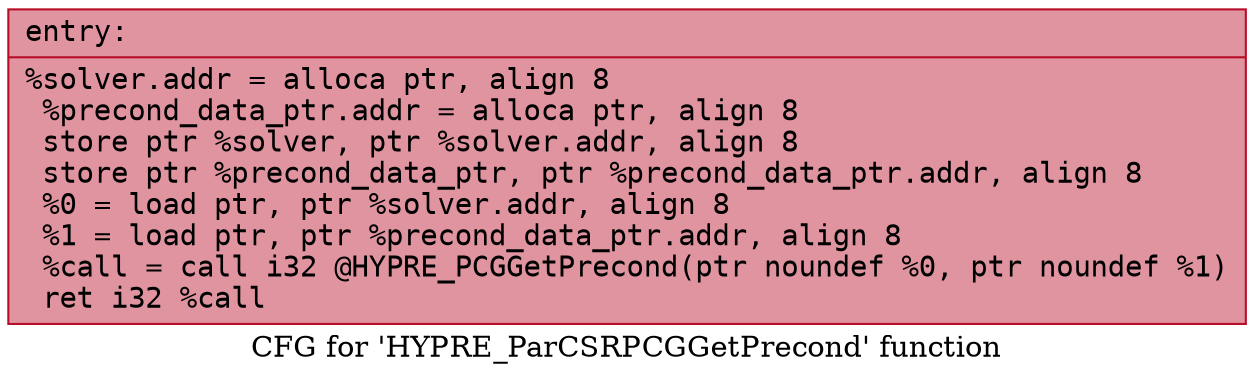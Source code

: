 digraph "CFG for 'HYPRE_ParCSRPCGGetPrecond' function" {
	label="CFG for 'HYPRE_ParCSRPCGGetPrecond' function";

	Node0x55f91b63a2e0 [shape=record,color="#b70d28ff", style=filled, fillcolor="#b70d2870" fontname="Courier",label="{entry:\l|  %solver.addr = alloca ptr, align 8\l  %precond_data_ptr.addr = alloca ptr, align 8\l  store ptr %solver, ptr %solver.addr, align 8\l  store ptr %precond_data_ptr, ptr %precond_data_ptr.addr, align 8\l  %0 = load ptr, ptr %solver.addr, align 8\l  %1 = load ptr, ptr %precond_data_ptr.addr, align 8\l  %call = call i32 @HYPRE_PCGGetPrecond(ptr noundef %0, ptr noundef %1)\l  ret i32 %call\l}"];
}
